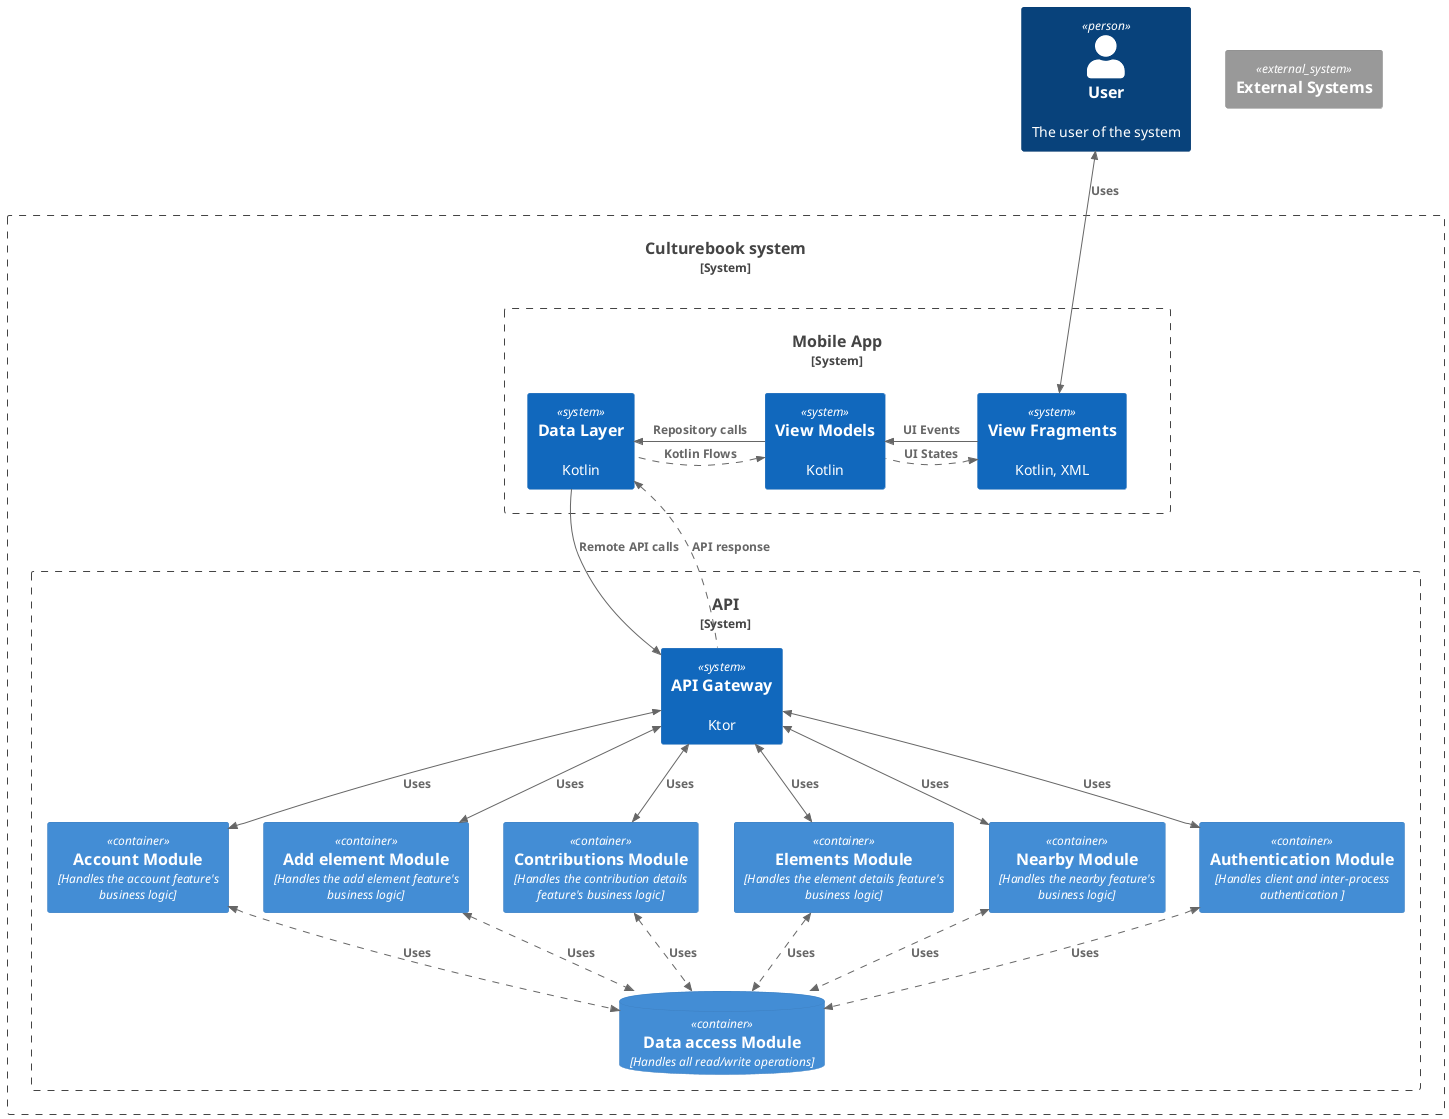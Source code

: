 @startuml
!include <C4/C4_Container>

' Style
AddRelTag("response_tag", $lineStyle = DashedLine())

Person(user, "User", "The user of the system")

System_Boundary(local, "Culturebook system") {
    ' Client

    System_Boundary(client_bound, "Mobile App") {
        System(view_layer, "View Fragments", "Kotlin, XML")
        System(view_models, "View Models", "Kotlin")
        System(data_layer, "Data Layer", "Kotlin")

        ' Layout
        Lay_L(view_layer, view_models)
        Lay_L(view_models, data_layer)


        ' Relations
        Rel_R(view_layer, view_models, "UI Events")
        Rel_R(view_models, data_layer, "Repository calls")

        Rel_L(view_models, view_layer, "UI States", $tags="response_tag")
        Rel_L(data_layer, view_models, "Kotlin Flows", $tags="response_tag")
    }

    ' Backend
    System_Boundary(api_bound, "API") {
        System(api_gw, "API Gateway", "Ktor")
        Container(auth, "Authentication Module", "Handles client and inter-process authentication ")
        Container(nearby, "Nearby Module", "Handles the nearby feature's business logic")
        Container(element, "Elements Module", "Handles the element details feature's business logic")
        Container(contribution, "Contributions Module", "Handles the contribution details feature's business logic")
        Container(add_element, "Add element Module", "Handles the add element feature's business logic")
        Container(account, "Account Module", "Handles the account feature's business logic")
        ContainerDb(db, "Data access Module", "Handles all read/write operations")
        
        ' Relations

        BiRel_D(api_gw, auth, "Uses")
        BiRel_D(api_gw, nearby, "Uses")
        BiRel_D(api_gw, element, "Uses")
        BiRel_D(api_gw, contribution, "Uses")
        BiRel_D(api_gw, add_element, "Uses")
        BiRel_D(api_gw, account, "Uses")

        BiRel_U(db, auth, "Uses", $tags="response_tag")
        BiRel_U(db, nearby, "Uses", $tags="response_tag")
        BiRel_U(db, element, "Uses", $tags="response_tag")
        BiRel_U(db, contribution, "Uses", $tags="response_tag")
        BiRel_U(db, add_element, "Uses", $tags="response_tag")
        BiRel_U(db, account, "Uses", $tags="response_tag")
    }
}

' External systems
System_Ext(external, "External Systems")

' Layout & Styles
Lay_U(client_bound, user)
Lay_U(api_gw, client_bound)

' Api Relations
Rel_D(data_layer, api_gw, "Remote API calls")
Rel_U(api_gw, data_layer, "API response", $tags="response_tag")

' User relations
BiRel(user, view_layer, "Uses")
@enduml
